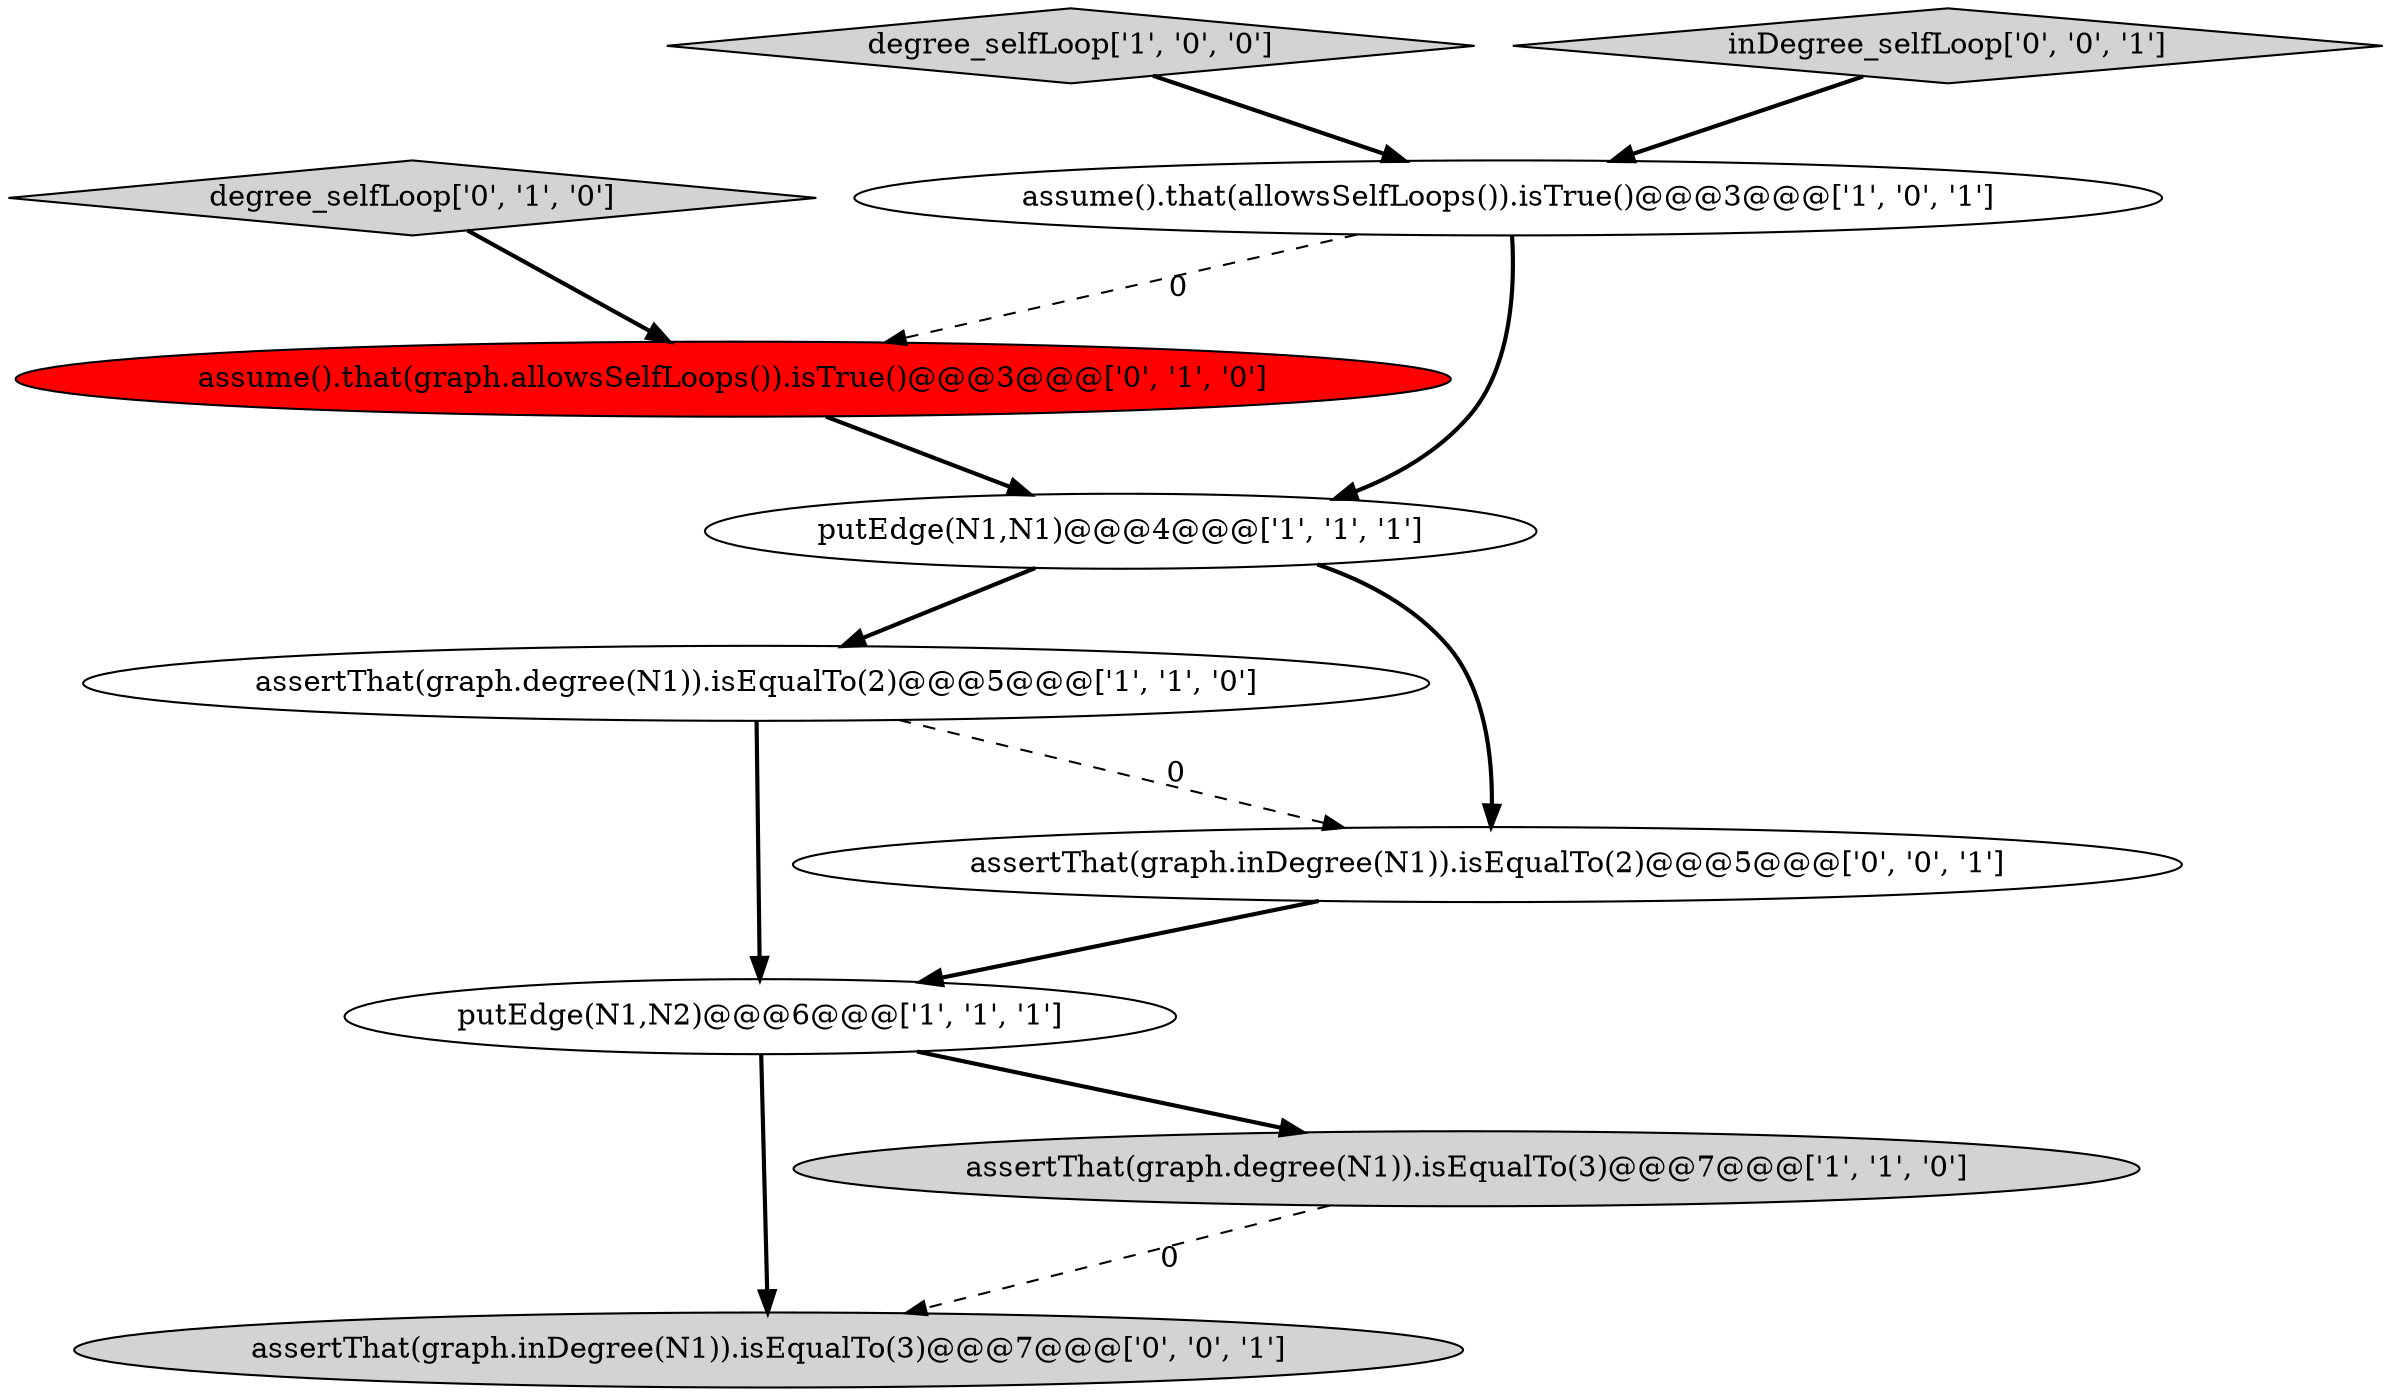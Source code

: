digraph {
6 [style = filled, label = "degree_selfLoop['0', '1', '0']", fillcolor = lightgray, shape = diamond image = "AAA0AAABBB2BBB"];
5 [style = filled, label = "assume().that(allowsSelfLoops()).isTrue()@@@3@@@['1', '0', '1']", fillcolor = white, shape = ellipse image = "AAA0AAABBB1BBB"];
9 [style = filled, label = "assertThat(graph.inDegree(N1)).isEqualTo(3)@@@7@@@['0', '0', '1']", fillcolor = lightgray, shape = ellipse image = "AAA0AAABBB3BBB"];
2 [style = filled, label = "degree_selfLoop['1', '0', '0']", fillcolor = lightgray, shape = diamond image = "AAA0AAABBB1BBB"];
7 [style = filled, label = "assume().that(graph.allowsSelfLoops()).isTrue()@@@3@@@['0', '1', '0']", fillcolor = red, shape = ellipse image = "AAA1AAABBB2BBB"];
10 [style = filled, label = "inDegree_selfLoop['0', '0', '1']", fillcolor = lightgray, shape = diamond image = "AAA0AAABBB3BBB"];
0 [style = filled, label = "putEdge(N1,N1)@@@4@@@['1', '1', '1']", fillcolor = white, shape = ellipse image = "AAA0AAABBB1BBB"];
4 [style = filled, label = "putEdge(N1,N2)@@@6@@@['1', '1', '1']", fillcolor = white, shape = ellipse image = "AAA0AAABBB1BBB"];
3 [style = filled, label = "assertThat(graph.degree(N1)).isEqualTo(2)@@@5@@@['1', '1', '0']", fillcolor = white, shape = ellipse image = "AAA0AAABBB1BBB"];
1 [style = filled, label = "assertThat(graph.degree(N1)).isEqualTo(3)@@@7@@@['1', '1', '0']", fillcolor = lightgray, shape = ellipse image = "AAA0AAABBB1BBB"];
8 [style = filled, label = "assertThat(graph.inDegree(N1)).isEqualTo(2)@@@5@@@['0', '0', '1']", fillcolor = white, shape = ellipse image = "AAA0AAABBB3BBB"];
0->3 [style = bold, label=""];
4->9 [style = bold, label=""];
3->8 [style = dashed, label="0"];
1->9 [style = dashed, label="0"];
4->1 [style = bold, label=""];
7->0 [style = bold, label=""];
8->4 [style = bold, label=""];
10->5 [style = bold, label=""];
5->7 [style = dashed, label="0"];
6->7 [style = bold, label=""];
5->0 [style = bold, label=""];
3->4 [style = bold, label=""];
2->5 [style = bold, label=""];
0->8 [style = bold, label=""];
}
